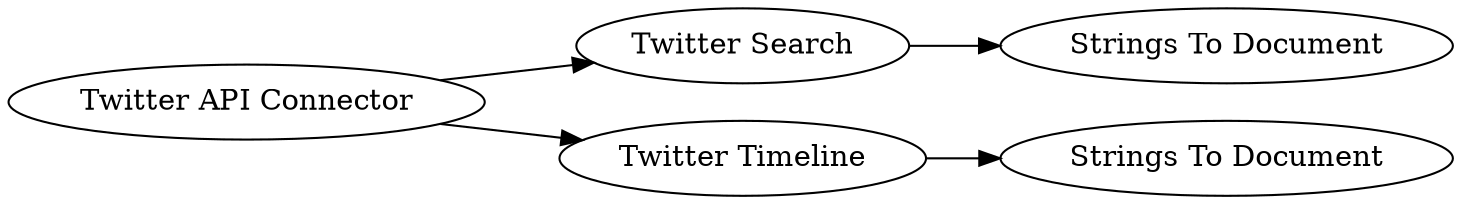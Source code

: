 digraph {
	12 -> 17
	1 -> 14
	1 -> 12
	14 -> 18
	1 [label="Twitter API Connector"]
	18 [label="Strings To Document"]
	14 [label="Twitter Timeline"]
	17 [label="Strings To Document"]
	12 [label="Twitter Search"]
	rankdir=LR
}

